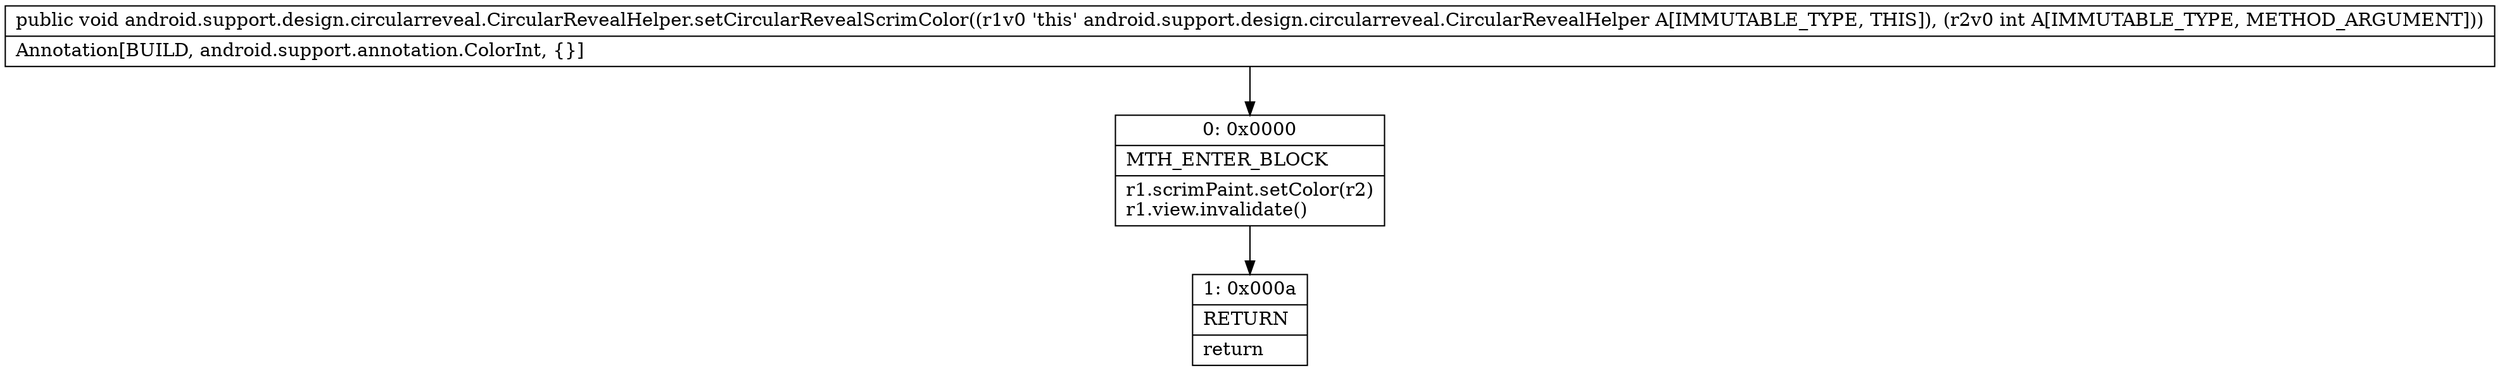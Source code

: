 digraph "CFG forandroid.support.design.circularreveal.CircularRevealHelper.setCircularRevealScrimColor(I)V" {
Node_0 [shape=record,label="{0\:\ 0x0000|MTH_ENTER_BLOCK\l|r1.scrimPaint.setColor(r2)\lr1.view.invalidate()\l}"];
Node_1 [shape=record,label="{1\:\ 0x000a|RETURN\l|return\l}"];
MethodNode[shape=record,label="{public void android.support.design.circularreveal.CircularRevealHelper.setCircularRevealScrimColor((r1v0 'this' android.support.design.circularreveal.CircularRevealHelper A[IMMUTABLE_TYPE, THIS]), (r2v0 int A[IMMUTABLE_TYPE, METHOD_ARGUMENT]))  | Annotation[BUILD, android.support.annotation.ColorInt, \{\}]\l}"];
MethodNode -> Node_0;
Node_0 -> Node_1;
}


